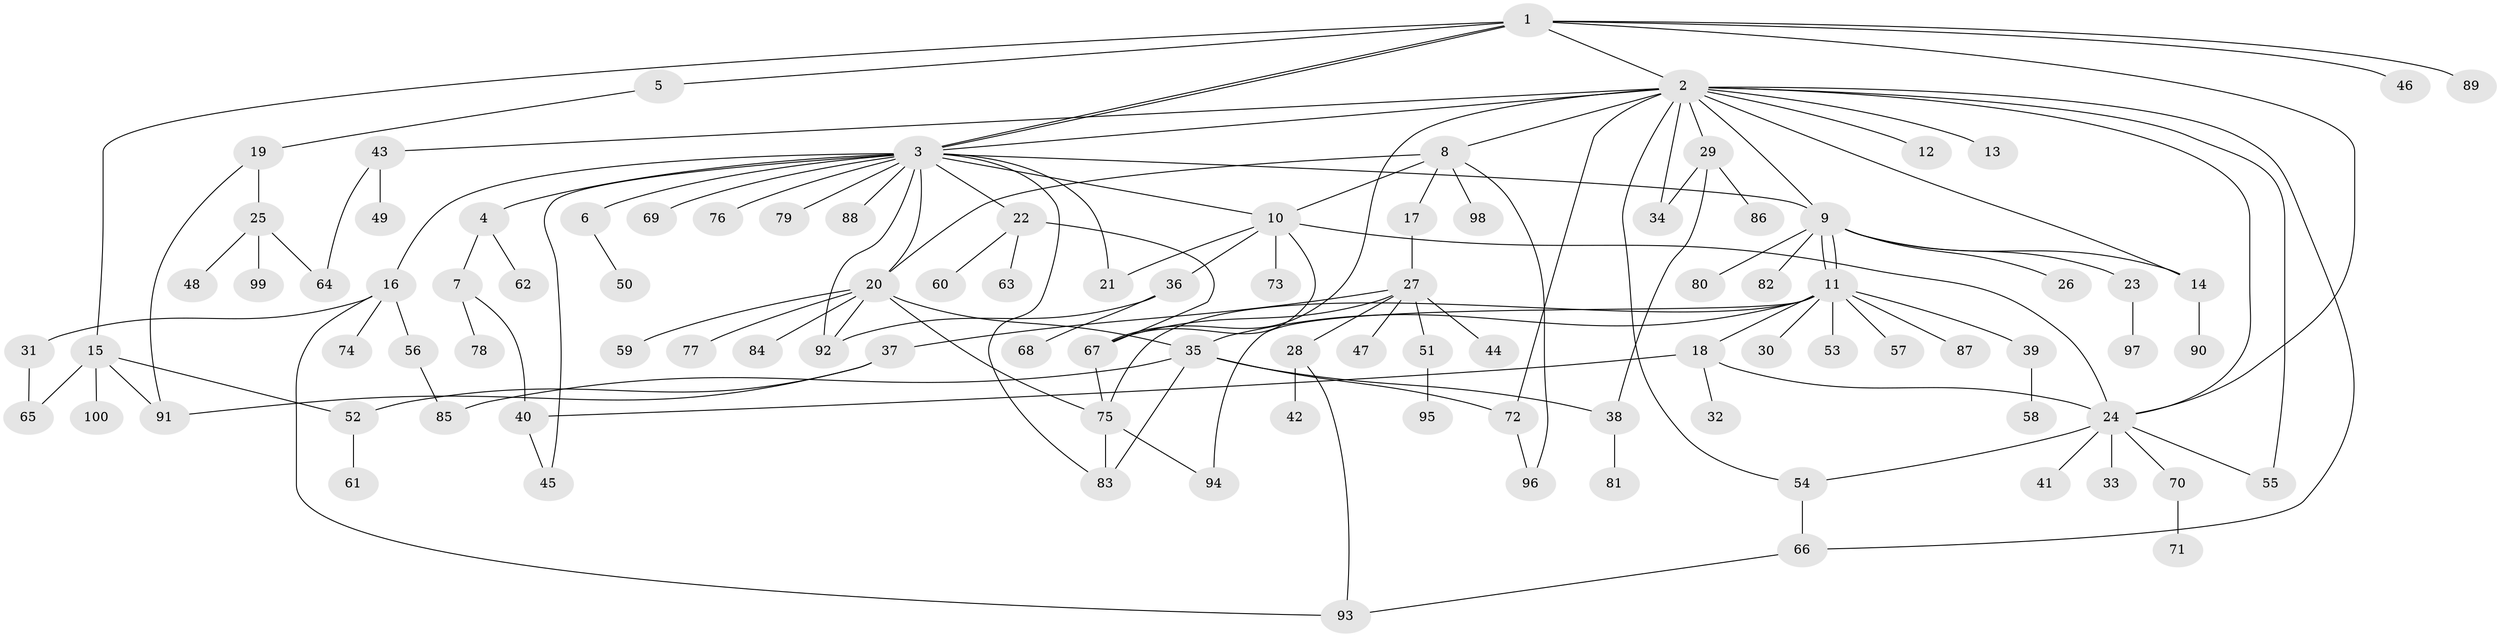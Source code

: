 // Generated by graph-tools (version 1.1) at 2025/11/02/21/25 10:11:09]
// undirected, 100 vertices, 138 edges
graph export_dot {
graph [start="1"]
  node [color=gray90,style=filled];
  1;
  2;
  3;
  4;
  5;
  6;
  7;
  8;
  9;
  10;
  11;
  12;
  13;
  14;
  15;
  16;
  17;
  18;
  19;
  20;
  21;
  22;
  23;
  24;
  25;
  26;
  27;
  28;
  29;
  30;
  31;
  32;
  33;
  34;
  35;
  36;
  37;
  38;
  39;
  40;
  41;
  42;
  43;
  44;
  45;
  46;
  47;
  48;
  49;
  50;
  51;
  52;
  53;
  54;
  55;
  56;
  57;
  58;
  59;
  60;
  61;
  62;
  63;
  64;
  65;
  66;
  67;
  68;
  69;
  70;
  71;
  72;
  73;
  74;
  75;
  76;
  77;
  78;
  79;
  80;
  81;
  82;
  83;
  84;
  85;
  86;
  87;
  88;
  89;
  90;
  91;
  92;
  93;
  94;
  95;
  96;
  97;
  98;
  99;
  100;
  1 -- 2;
  1 -- 3;
  1 -- 3;
  1 -- 5;
  1 -- 15;
  1 -- 24;
  1 -- 46;
  1 -- 89;
  2 -- 3;
  2 -- 8;
  2 -- 9;
  2 -- 12;
  2 -- 13;
  2 -- 14;
  2 -- 24;
  2 -- 29;
  2 -- 34;
  2 -- 43;
  2 -- 54;
  2 -- 55;
  2 -- 66;
  2 -- 67;
  2 -- 72;
  3 -- 4;
  3 -- 6;
  3 -- 9;
  3 -- 10;
  3 -- 16;
  3 -- 20;
  3 -- 21;
  3 -- 22;
  3 -- 45;
  3 -- 69;
  3 -- 76;
  3 -- 79;
  3 -- 83;
  3 -- 88;
  3 -- 92;
  4 -- 7;
  4 -- 62;
  5 -- 19;
  6 -- 50;
  7 -- 40;
  7 -- 78;
  8 -- 10;
  8 -- 17;
  8 -- 20;
  8 -- 96;
  8 -- 98;
  9 -- 11;
  9 -- 11;
  9 -- 14;
  9 -- 23;
  9 -- 26;
  9 -- 80;
  9 -- 82;
  10 -- 21;
  10 -- 24;
  10 -- 36;
  10 -- 67;
  10 -- 73;
  11 -- 18;
  11 -- 30;
  11 -- 35;
  11 -- 39;
  11 -- 53;
  11 -- 57;
  11 -- 75;
  11 -- 87;
  11 -- 94;
  14 -- 90;
  15 -- 52;
  15 -- 65;
  15 -- 91;
  15 -- 100;
  16 -- 31;
  16 -- 56;
  16 -- 74;
  16 -- 93;
  17 -- 27;
  18 -- 24;
  18 -- 32;
  18 -- 40;
  19 -- 25;
  19 -- 91;
  20 -- 35;
  20 -- 59;
  20 -- 75;
  20 -- 77;
  20 -- 84;
  20 -- 92;
  22 -- 60;
  22 -- 63;
  22 -- 67;
  23 -- 97;
  24 -- 33;
  24 -- 41;
  24 -- 54;
  24 -- 55;
  24 -- 70;
  25 -- 48;
  25 -- 64;
  25 -- 99;
  27 -- 28;
  27 -- 37;
  27 -- 44;
  27 -- 47;
  27 -- 51;
  27 -- 67;
  28 -- 42;
  28 -- 93;
  29 -- 34;
  29 -- 38;
  29 -- 86;
  31 -- 65;
  35 -- 38;
  35 -- 72;
  35 -- 83;
  35 -- 85;
  36 -- 68;
  36 -- 92;
  37 -- 52;
  37 -- 91;
  38 -- 81;
  39 -- 58;
  40 -- 45;
  43 -- 49;
  43 -- 64;
  51 -- 95;
  52 -- 61;
  54 -- 66;
  56 -- 85;
  66 -- 93;
  67 -- 75;
  70 -- 71;
  72 -- 96;
  75 -- 83;
  75 -- 94;
}
